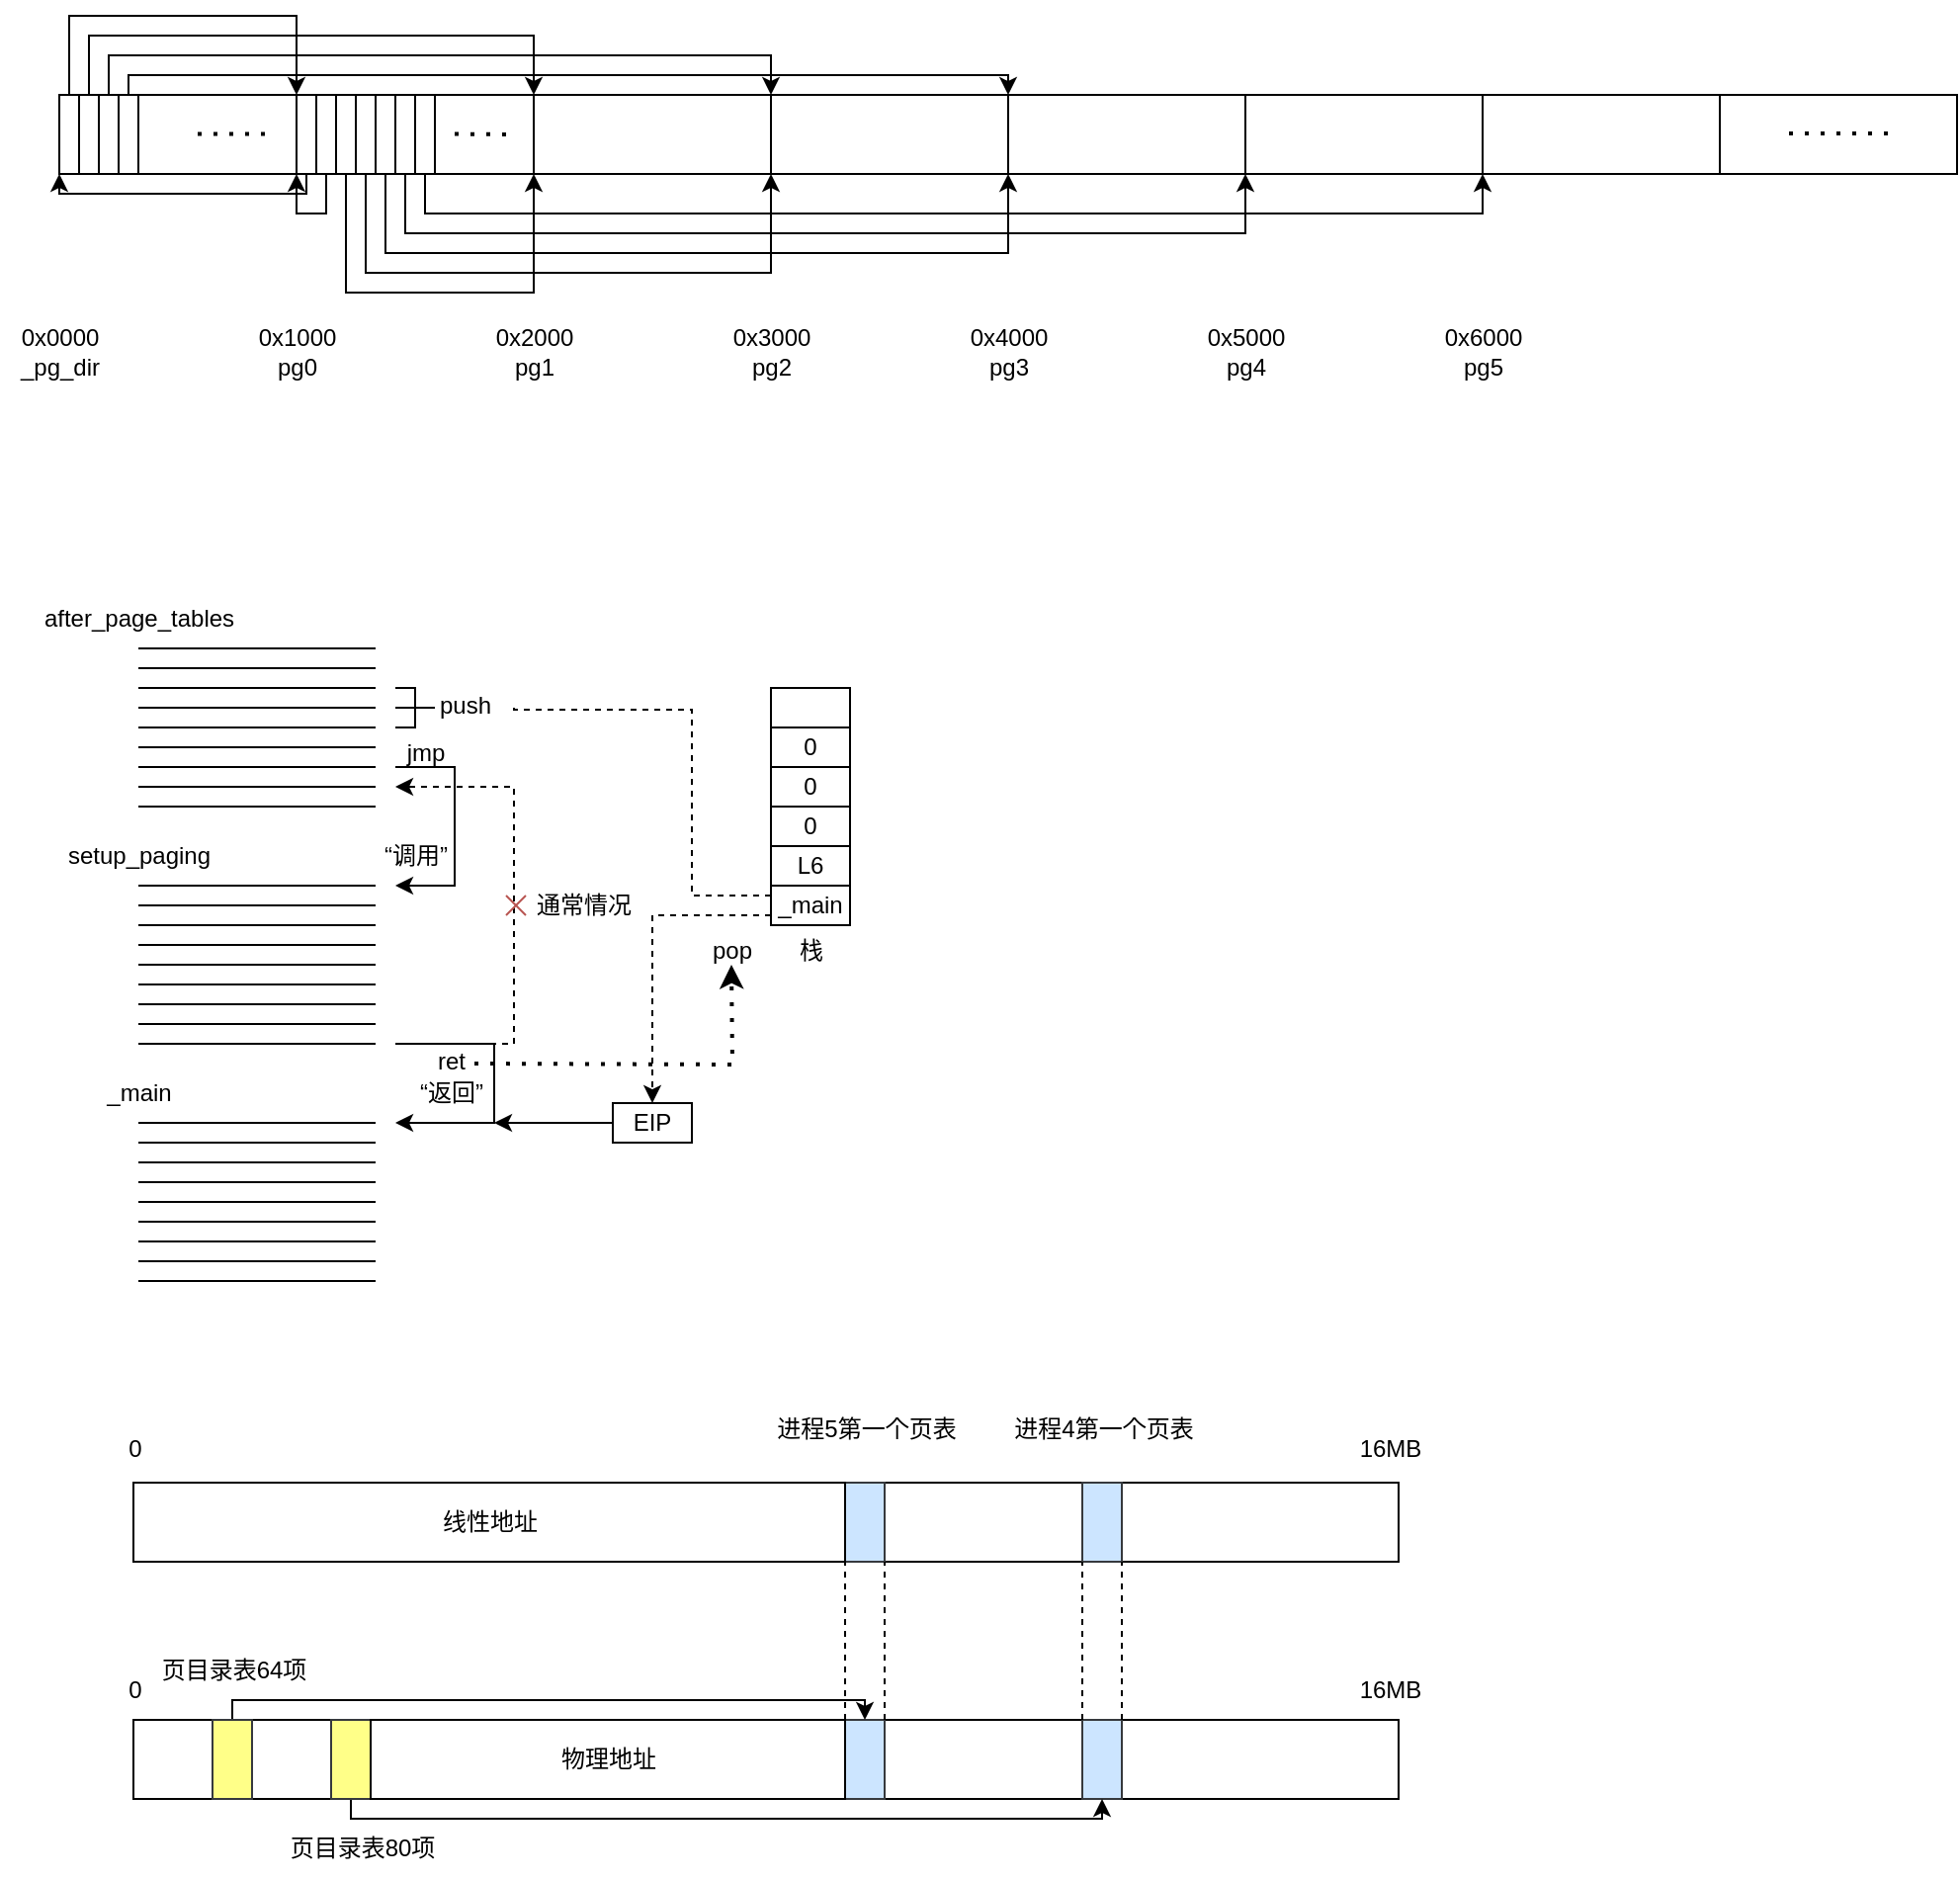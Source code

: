 <mxfile version="25.0.2">
  <diagram name="第 1 页" id="0mdn7ULzNLAXXM_rNK-b">
    <mxGraphModel dx="1332" dy="1032" grid="0" gridSize="10" guides="1" tooltips="1" connect="1" arrows="1" fold="1" page="0" pageScale="1" pageWidth="1169" pageHeight="827" math="0" shadow="0">
      <root>
        <mxCell id="0" />
        <mxCell id="1" parent="0" />
        <mxCell id="icUlsxyC_yq-rdmIvHmY-1" value="" style="rounded=0;whiteSpace=wrap;html=1;" parent="1" vertex="1">
          <mxGeometry x="120" y="120" width="120" height="40" as="geometry" />
        </mxCell>
        <mxCell id="icUlsxyC_yq-rdmIvHmY-2" value="" style="rounded=0;whiteSpace=wrap;html=1;" parent="1" vertex="1">
          <mxGeometry x="240" y="120" width="120" height="40" as="geometry" />
        </mxCell>
        <mxCell id="icUlsxyC_yq-rdmIvHmY-3" value="" style="rounded=0;whiteSpace=wrap;html=1;" parent="1" vertex="1">
          <mxGeometry x="360" y="120" width="120" height="40" as="geometry" />
        </mxCell>
        <mxCell id="icUlsxyC_yq-rdmIvHmY-4" value="" style="rounded=0;whiteSpace=wrap;html=1;" parent="1" vertex="1">
          <mxGeometry x="480" y="120" width="120" height="40" as="geometry" />
        </mxCell>
        <mxCell id="icUlsxyC_yq-rdmIvHmY-5" value="" style="rounded=0;whiteSpace=wrap;html=1;" parent="1" vertex="1">
          <mxGeometry x="600" y="120" width="120" height="40" as="geometry" />
        </mxCell>
        <mxCell id="icUlsxyC_yq-rdmIvHmY-6" value="" style="rounded=0;whiteSpace=wrap;html=1;" parent="1" vertex="1">
          <mxGeometry x="720" y="120" width="120" height="40" as="geometry" />
        </mxCell>
        <mxCell id="icUlsxyC_yq-rdmIvHmY-7" value="" style="rounded=0;whiteSpace=wrap;html=1;" parent="1" vertex="1">
          <mxGeometry x="840" y="120" width="120" height="40" as="geometry" />
        </mxCell>
        <mxCell id="icUlsxyC_yq-rdmIvHmY-8" value="" style="rounded=0;whiteSpace=wrap;html=1;" parent="1" vertex="1">
          <mxGeometry x="960" y="120" width="120" height="40" as="geometry" />
        </mxCell>
        <mxCell id="icUlsxyC_yq-rdmIvHmY-23" style="edgeStyle=orthogonalEdgeStyle;rounded=0;orthogonalLoop=1;jettySize=auto;html=1;exitX=0.5;exitY=0;exitDx=0;exitDy=0;entryX=0;entryY=0;entryDx=0;entryDy=0;" parent="1" source="icUlsxyC_yq-rdmIvHmY-9" target="icUlsxyC_yq-rdmIvHmY-13" edge="1">
          <mxGeometry relative="1" as="geometry">
            <Array as="points">
              <mxPoint x="125" y="80" />
              <mxPoint x="240" y="80" />
            </Array>
          </mxGeometry>
        </mxCell>
        <mxCell id="icUlsxyC_yq-rdmIvHmY-9" value="" style="rounded=0;whiteSpace=wrap;html=1;" parent="1" vertex="1">
          <mxGeometry x="120" y="120" width="10" height="40" as="geometry" />
        </mxCell>
        <mxCell id="icUlsxyC_yq-rdmIvHmY-24" style="edgeStyle=orthogonalEdgeStyle;rounded=0;orthogonalLoop=1;jettySize=auto;html=1;exitX=0.5;exitY=0;exitDx=0;exitDy=0;entryX=1;entryY=0;entryDx=0;entryDy=0;" parent="1" source="icUlsxyC_yq-rdmIvHmY-10" target="icUlsxyC_yq-rdmIvHmY-2" edge="1">
          <mxGeometry relative="1" as="geometry">
            <Array as="points">
              <mxPoint x="135" y="90" />
              <mxPoint x="360" y="90" />
            </Array>
          </mxGeometry>
        </mxCell>
        <mxCell id="icUlsxyC_yq-rdmIvHmY-10" value="" style="rounded=0;whiteSpace=wrap;html=1;" parent="1" vertex="1">
          <mxGeometry x="130" y="120" width="10" height="40" as="geometry" />
        </mxCell>
        <mxCell id="icUlsxyC_yq-rdmIvHmY-25" style="edgeStyle=orthogonalEdgeStyle;rounded=0;orthogonalLoop=1;jettySize=auto;html=1;exitX=0.5;exitY=0;exitDx=0;exitDy=0;entryX=0;entryY=0;entryDx=0;entryDy=0;" parent="1" source="icUlsxyC_yq-rdmIvHmY-11" target="icUlsxyC_yq-rdmIvHmY-4" edge="1">
          <mxGeometry relative="1" as="geometry" />
        </mxCell>
        <mxCell id="icUlsxyC_yq-rdmIvHmY-11" value="" style="rounded=0;whiteSpace=wrap;html=1;" parent="1" vertex="1">
          <mxGeometry x="140" y="120" width="10" height="40" as="geometry" />
        </mxCell>
        <mxCell id="icUlsxyC_yq-rdmIvHmY-26" style="edgeStyle=orthogonalEdgeStyle;rounded=0;orthogonalLoop=1;jettySize=auto;html=1;exitX=0.5;exitY=0;exitDx=0;exitDy=0;entryX=1;entryY=0;entryDx=0;entryDy=0;" parent="1" source="icUlsxyC_yq-rdmIvHmY-12" target="icUlsxyC_yq-rdmIvHmY-4" edge="1">
          <mxGeometry relative="1" as="geometry">
            <Array as="points">
              <mxPoint x="155" y="110" />
              <mxPoint x="600" y="110" />
            </Array>
          </mxGeometry>
        </mxCell>
        <mxCell id="icUlsxyC_yq-rdmIvHmY-12" value="" style="rounded=0;whiteSpace=wrap;html=1;" parent="1" vertex="1">
          <mxGeometry x="150" y="120" width="10" height="40" as="geometry" />
        </mxCell>
        <mxCell id="icUlsxyC_yq-rdmIvHmY-27" style="edgeStyle=orthogonalEdgeStyle;rounded=0;orthogonalLoop=1;jettySize=auto;html=1;exitX=0.5;exitY=1;exitDx=0;exitDy=0;entryX=0;entryY=1;entryDx=0;entryDy=0;" parent="1" source="icUlsxyC_yq-rdmIvHmY-13" target="icUlsxyC_yq-rdmIvHmY-9" edge="1">
          <mxGeometry relative="1" as="geometry">
            <Array as="points">
              <mxPoint x="245" y="170" />
              <mxPoint x="120" y="170" />
            </Array>
          </mxGeometry>
        </mxCell>
        <mxCell id="icUlsxyC_yq-rdmIvHmY-13" value="" style="rounded=0;whiteSpace=wrap;html=1;" parent="1" vertex="1">
          <mxGeometry x="240" y="120" width="10" height="40" as="geometry" />
        </mxCell>
        <mxCell id="icUlsxyC_yq-rdmIvHmY-28" style="edgeStyle=orthogonalEdgeStyle;rounded=0;orthogonalLoop=1;jettySize=auto;html=1;exitX=0.5;exitY=1;exitDx=0;exitDy=0;entryX=0;entryY=1;entryDx=0;entryDy=0;" parent="1" source="icUlsxyC_yq-rdmIvHmY-14" target="icUlsxyC_yq-rdmIvHmY-13" edge="1">
          <mxGeometry relative="1" as="geometry">
            <Array as="points">
              <mxPoint x="255" y="180" />
              <mxPoint x="240" y="180" />
            </Array>
          </mxGeometry>
        </mxCell>
        <mxCell id="icUlsxyC_yq-rdmIvHmY-14" value="" style="rounded=0;whiteSpace=wrap;html=1;" parent="1" vertex="1">
          <mxGeometry x="250" y="120" width="10" height="40" as="geometry" />
        </mxCell>
        <mxCell id="icUlsxyC_yq-rdmIvHmY-29" style="edgeStyle=orthogonalEdgeStyle;rounded=0;orthogonalLoop=1;jettySize=auto;html=1;exitX=0.5;exitY=1;exitDx=0;exitDy=0;entryX=0;entryY=1;entryDx=0;entryDy=0;" parent="1" source="icUlsxyC_yq-rdmIvHmY-15" target="icUlsxyC_yq-rdmIvHmY-3" edge="1">
          <mxGeometry relative="1" as="geometry">
            <Array as="points">
              <mxPoint x="265" y="220" />
              <mxPoint x="360" y="220" />
            </Array>
          </mxGeometry>
        </mxCell>
        <mxCell id="icUlsxyC_yq-rdmIvHmY-15" value="" style="rounded=0;whiteSpace=wrap;html=1;" parent="1" vertex="1">
          <mxGeometry x="260" y="120" width="10" height="40" as="geometry" />
        </mxCell>
        <mxCell id="icUlsxyC_yq-rdmIvHmY-30" style="edgeStyle=orthogonalEdgeStyle;rounded=0;orthogonalLoop=1;jettySize=auto;html=1;exitX=0.5;exitY=1;exitDx=0;exitDy=0;entryX=0;entryY=1;entryDx=0;entryDy=0;" parent="1" source="icUlsxyC_yq-rdmIvHmY-16" target="icUlsxyC_yq-rdmIvHmY-4" edge="1">
          <mxGeometry relative="1" as="geometry">
            <Array as="points">
              <mxPoint x="275" y="210" />
              <mxPoint x="480" y="210" />
            </Array>
          </mxGeometry>
        </mxCell>
        <mxCell id="icUlsxyC_yq-rdmIvHmY-16" value="" style="rounded=0;whiteSpace=wrap;html=1;" parent="1" vertex="1">
          <mxGeometry x="270" y="120" width="10" height="40" as="geometry" />
        </mxCell>
        <mxCell id="icUlsxyC_yq-rdmIvHmY-31" style="edgeStyle=orthogonalEdgeStyle;rounded=0;orthogonalLoop=1;jettySize=auto;html=1;exitX=0.5;exitY=1;exitDx=0;exitDy=0;entryX=0;entryY=1;entryDx=0;entryDy=0;" parent="1" source="icUlsxyC_yq-rdmIvHmY-17" target="icUlsxyC_yq-rdmIvHmY-5" edge="1">
          <mxGeometry relative="1" as="geometry">
            <Array as="points">
              <mxPoint x="285" y="200" />
              <mxPoint x="600" y="200" />
            </Array>
          </mxGeometry>
        </mxCell>
        <mxCell id="icUlsxyC_yq-rdmIvHmY-17" value="" style="rounded=0;whiteSpace=wrap;html=1;" parent="1" vertex="1">
          <mxGeometry x="280" y="120" width="10" height="40" as="geometry" />
        </mxCell>
        <mxCell id="icUlsxyC_yq-rdmIvHmY-32" style="edgeStyle=orthogonalEdgeStyle;rounded=0;orthogonalLoop=1;jettySize=auto;html=1;exitX=0.5;exitY=1;exitDx=0;exitDy=0;entryX=0;entryY=1;entryDx=0;entryDy=0;" parent="1" source="icUlsxyC_yq-rdmIvHmY-18" target="icUlsxyC_yq-rdmIvHmY-6" edge="1">
          <mxGeometry relative="1" as="geometry">
            <Array as="points">
              <mxPoint x="295" y="190" />
              <mxPoint x="720" y="190" />
            </Array>
          </mxGeometry>
        </mxCell>
        <mxCell id="icUlsxyC_yq-rdmIvHmY-18" value="" style="rounded=0;whiteSpace=wrap;html=1;" parent="1" vertex="1">
          <mxGeometry x="290" y="120" width="10" height="40" as="geometry" />
        </mxCell>
        <mxCell id="icUlsxyC_yq-rdmIvHmY-33" style="edgeStyle=orthogonalEdgeStyle;rounded=0;orthogonalLoop=1;jettySize=auto;html=1;exitX=0.5;exitY=1;exitDx=0;exitDy=0;entryX=1;entryY=1;entryDx=0;entryDy=0;" parent="1" source="icUlsxyC_yq-rdmIvHmY-19" target="icUlsxyC_yq-rdmIvHmY-6" edge="1">
          <mxGeometry relative="1" as="geometry" />
        </mxCell>
        <mxCell id="icUlsxyC_yq-rdmIvHmY-19" value="" style="rounded=0;whiteSpace=wrap;html=1;" parent="1" vertex="1">
          <mxGeometry x="300" y="120" width="10" height="40" as="geometry" />
        </mxCell>
        <mxCell id="icUlsxyC_yq-rdmIvHmY-21" value="" style="endArrow=none;dashed=1;html=1;dashPattern=1 3;strokeWidth=2;rounded=0;" parent="1" edge="1">
          <mxGeometry width="50" height="50" relative="1" as="geometry">
            <mxPoint x="190" y="139.76" as="sourcePoint" />
            <mxPoint x="230" y="139.76" as="targetPoint" />
          </mxGeometry>
        </mxCell>
        <mxCell id="icUlsxyC_yq-rdmIvHmY-22" value="" style="endArrow=none;dashed=1;html=1;dashPattern=1 3;strokeWidth=2;rounded=0;" parent="1" edge="1">
          <mxGeometry width="50" height="50" relative="1" as="geometry">
            <mxPoint x="320" y="139.76" as="sourcePoint" />
            <mxPoint x="350" y="140" as="targetPoint" />
          </mxGeometry>
        </mxCell>
        <mxCell id="icUlsxyC_yq-rdmIvHmY-34" value="" style="endArrow=none;dashed=1;html=1;dashPattern=1 3;strokeWidth=2;rounded=0;" parent="1" edge="1">
          <mxGeometry width="50" height="50" relative="1" as="geometry">
            <mxPoint x="995" y="139.55" as="sourcePoint" />
            <mxPoint x="1045" y="139.55" as="targetPoint" />
          </mxGeometry>
        </mxCell>
        <mxCell id="icUlsxyC_yq-rdmIvHmY-35" value="0x0000&lt;div&gt;_pg_dir&lt;/div&gt;" style="text;html=1;align=center;verticalAlign=middle;resizable=0;points=[];autosize=1;strokeColor=none;fillColor=none;" parent="1" vertex="1">
          <mxGeometry x="90" y="230" width="60" height="40" as="geometry" />
        </mxCell>
        <mxCell id="icUlsxyC_yq-rdmIvHmY-36" value="0x1000&lt;div&gt;pg0&lt;/div&gt;" style="text;html=1;align=center;verticalAlign=middle;resizable=0;points=[];autosize=1;strokeColor=none;fillColor=none;" parent="1" vertex="1">
          <mxGeometry x="210" y="230" width="60" height="40" as="geometry" />
        </mxCell>
        <mxCell id="icUlsxyC_yq-rdmIvHmY-37" value="0x2000&lt;div&gt;pg1&lt;/div&gt;" style="text;html=1;align=center;verticalAlign=middle;resizable=0;points=[];autosize=1;strokeColor=none;fillColor=none;" parent="1" vertex="1">
          <mxGeometry x="330" y="230" width="60" height="40" as="geometry" />
        </mxCell>
        <mxCell id="icUlsxyC_yq-rdmIvHmY-38" value="0x3000&lt;div&gt;pg2&lt;/div&gt;" style="text;html=1;align=center;verticalAlign=middle;resizable=0;points=[];autosize=1;strokeColor=none;fillColor=none;" parent="1" vertex="1">
          <mxGeometry x="450" y="230" width="60" height="40" as="geometry" />
        </mxCell>
        <mxCell id="icUlsxyC_yq-rdmIvHmY-39" value="0x4000&lt;div&gt;pg3&lt;/div&gt;" style="text;html=1;align=center;verticalAlign=middle;resizable=0;points=[];autosize=1;strokeColor=none;fillColor=none;" parent="1" vertex="1">
          <mxGeometry x="570" y="230" width="60" height="40" as="geometry" />
        </mxCell>
        <mxCell id="icUlsxyC_yq-rdmIvHmY-40" value="0x5000&lt;div&gt;pg4&lt;/div&gt;" style="text;html=1;align=center;verticalAlign=middle;resizable=0;points=[];autosize=1;strokeColor=none;fillColor=none;" parent="1" vertex="1">
          <mxGeometry x="690" y="230" width="60" height="40" as="geometry" />
        </mxCell>
        <mxCell id="icUlsxyC_yq-rdmIvHmY-41" value="0x6000&lt;div&gt;pg5&lt;/div&gt;" style="text;html=1;align=center;verticalAlign=middle;resizable=0;points=[];autosize=1;strokeColor=none;fillColor=none;" parent="1" vertex="1">
          <mxGeometry x="810" y="230" width="60" height="40" as="geometry" />
        </mxCell>
        <mxCell id="AcQ2coQQ4TQe-I6zChpi-1" value="" style="endArrow=none;html=1;rounded=0;" edge="1" parent="1">
          <mxGeometry width="50" height="50" relative="1" as="geometry">
            <mxPoint x="160" y="400" as="sourcePoint" />
            <mxPoint x="280" y="400" as="targetPoint" />
          </mxGeometry>
        </mxCell>
        <mxCell id="AcQ2coQQ4TQe-I6zChpi-2" value="" style="endArrow=none;html=1;rounded=0;" edge="1" parent="1">
          <mxGeometry width="50" height="50" relative="1" as="geometry">
            <mxPoint x="160" y="410" as="sourcePoint" />
            <mxPoint x="280" y="410" as="targetPoint" />
          </mxGeometry>
        </mxCell>
        <mxCell id="AcQ2coQQ4TQe-I6zChpi-3" value="" style="endArrow=none;html=1;rounded=0;" edge="1" parent="1">
          <mxGeometry width="50" height="50" relative="1" as="geometry">
            <mxPoint x="160" y="420" as="sourcePoint" />
            <mxPoint x="280" y="420" as="targetPoint" />
          </mxGeometry>
        </mxCell>
        <mxCell id="AcQ2coQQ4TQe-I6zChpi-4" value="" style="endArrow=none;html=1;rounded=0;" edge="1" parent="1">
          <mxGeometry width="50" height="50" relative="1" as="geometry">
            <mxPoint x="160" y="430" as="sourcePoint" />
            <mxPoint x="280" y="430" as="targetPoint" />
          </mxGeometry>
        </mxCell>
        <mxCell id="AcQ2coQQ4TQe-I6zChpi-5" value="" style="endArrow=none;html=1;rounded=0;" edge="1" parent="1">
          <mxGeometry width="50" height="50" relative="1" as="geometry">
            <mxPoint x="160" y="440" as="sourcePoint" />
            <mxPoint x="280" y="440" as="targetPoint" />
          </mxGeometry>
        </mxCell>
        <mxCell id="AcQ2coQQ4TQe-I6zChpi-6" value="" style="endArrow=none;html=1;rounded=0;" edge="1" parent="1">
          <mxGeometry width="50" height="50" relative="1" as="geometry">
            <mxPoint x="160" y="450" as="sourcePoint" />
            <mxPoint x="280" y="450" as="targetPoint" />
          </mxGeometry>
        </mxCell>
        <mxCell id="AcQ2coQQ4TQe-I6zChpi-7" value="" style="endArrow=none;html=1;rounded=0;" edge="1" parent="1">
          <mxGeometry width="50" height="50" relative="1" as="geometry">
            <mxPoint x="160" y="460" as="sourcePoint" />
            <mxPoint x="280" y="460" as="targetPoint" />
          </mxGeometry>
        </mxCell>
        <mxCell id="AcQ2coQQ4TQe-I6zChpi-8" value="" style="endArrow=none;html=1;rounded=0;" edge="1" parent="1">
          <mxGeometry width="50" height="50" relative="1" as="geometry">
            <mxPoint x="160" y="470" as="sourcePoint" />
            <mxPoint x="280" y="470" as="targetPoint" />
          </mxGeometry>
        </mxCell>
        <mxCell id="AcQ2coQQ4TQe-I6zChpi-9" value="" style="endArrow=none;html=1;rounded=0;" edge="1" parent="1">
          <mxGeometry width="50" height="50" relative="1" as="geometry">
            <mxPoint x="160" y="520" as="sourcePoint" />
            <mxPoint x="280" y="520" as="targetPoint" />
          </mxGeometry>
        </mxCell>
        <mxCell id="AcQ2coQQ4TQe-I6zChpi-10" value="" style="endArrow=none;html=1;rounded=0;" edge="1" parent="1">
          <mxGeometry width="50" height="50" relative="1" as="geometry">
            <mxPoint x="160" y="530" as="sourcePoint" />
            <mxPoint x="280" y="530" as="targetPoint" />
          </mxGeometry>
        </mxCell>
        <mxCell id="AcQ2coQQ4TQe-I6zChpi-11" value="" style="endArrow=none;html=1;rounded=0;" edge="1" parent="1">
          <mxGeometry width="50" height="50" relative="1" as="geometry">
            <mxPoint x="160" y="540" as="sourcePoint" />
            <mxPoint x="280" y="540" as="targetPoint" />
          </mxGeometry>
        </mxCell>
        <mxCell id="AcQ2coQQ4TQe-I6zChpi-12" value="" style="endArrow=none;html=1;rounded=0;" edge="1" parent="1">
          <mxGeometry width="50" height="50" relative="1" as="geometry">
            <mxPoint x="160" y="550" as="sourcePoint" />
            <mxPoint x="280" y="550" as="targetPoint" />
          </mxGeometry>
        </mxCell>
        <mxCell id="AcQ2coQQ4TQe-I6zChpi-13" value="" style="endArrow=none;html=1;rounded=0;" edge="1" parent="1">
          <mxGeometry width="50" height="50" relative="1" as="geometry">
            <mxPoint x="160" y="560" as="sourcePoint" />
            <mxPoint x="280" y="560" as="targetPoint" />
          </mxGeometry>
        </mxCell>
        <mxCell id="AcQ2coQQ4TQe-I6zChpi-14" value="" style="endArrow=none;html=1;rounded=0;" edge="1" parent="1">
          <mxGeometry width="50" height="50" relative="1" as="geometry">
            <mxPoint x="160" y="570" as="sourcePoint" />
            <mxPoint x="280" y="570" as="targetPoint" />
          </mxGeometry>
        </mxCell>
        <mxCell id="AcQ2coQQ4TQe-I6zChpi-15" value="" style="endArrow=none;html=1;rounded=0;" edge="1" parent="1">
          <mxGeometry width="50" height="50" relative="1" as="geometry">
            <mxPoint x="160" y="580" as="sourcePoint" />
            <mxPoint x="280" y="580" as="targetPoint" />
          </mxGeometry>
        </mxCell>
        <mxCell id="AcQ2coQQ4TQe-I6zChpi-16" value="" style="endArrow=none;html=1;rounded=0;" edge="1" parent="1">
          <mxGeometry width="50" height="50" relative="1" as="geometry">
            <mxPoint x="160" y="590" as="sourcePoint" />
            <mxPoint x="280" y="590" as="targetPoint" />
          </mxGeometry>
        </mxCell>
        <mxCell id="AcQ2coQQ4TQe-I6zChpi-17" value="" style="endArrow=none;html=1;rounded=0;" edge="1" parent="1">
          <mxGeometry width="50" height="50" relative="1" as="geometry">
            <mxPoint x="160" y="640" as="sourcePoint" />
            <mxPoint x="280" y="640" as="targetPoint" />
          </mxGeometry>
        </mxCell>
        <mxCell id="AcQ2coQQ4TQe-I6zChpi-18" value="" style="endArrow=none;html=1;rounded=0;" edge="1" parent="1">
          <mxGeometry width="50" height="50" relative="1" as="geometry">
            <mxPoint x="160" y="650" as="sourcePoint" />
            <mxPoint x="280" y="650" as="targetPoint" />
          </mxGeometry>
        </mxCell>
        <mxCell id="AcQ2coQQ4TQe-I6zChpi-19" value="" style="endArrow=none;html=1;rounded=0;" edge="1" parent="1">
          <mxGeometry width="50" height="50" relative="1" as="geometry">
            <mxPoint x="160" y="660" as="sourcePoint" />
            <mxPoint x="280" y="660" as="targetPoint" />
          </mxGeometry>
        </mxCell>
        <mxCell id="AcQ2coQQ4TQe-I6zChpi-20" value="" style="endArrow=none;html=1;rounded=0;" edge="1" parent="1">
          <mxGeometry width="50" height="50" relative="1" as="geometry">
            <mxPoint x="160" y="670" as="sourcePoint" />
            <mxPoint x="280" y="670" as="targetPoint" />
          </mxGeometry>
        </mxCell>
        <mxCell id="AcQ2coQQ4TQe-I6zChpi-21" value="" style="endArrow=none;html=1;rounded=0;" edge="1" parent="1">
          <mxGeometry width="50" height="50" relative="1" as="geometry">
            <mxPoint x="160" y="680" as="sourcePoint" />
            <mxPoint x="280" y="680" as="targetPoint" />
          </mxGeometry>
        </mxCell>
        <mxCell id="AcQ2coQQ4TQe-I6zChpi-22" value="" style="endArrow=none;html=1;rounded=0;" edge="1" parent="1">
          <mxGeometry width="50" height="50" relative="1" as="geometry">
            <mxPoint x="160" y="690" as="sourcePoint" />
            <mxPoint x="280" y="690" as="targetPoint" />
          </mxGeometry>
        </mxCell>
        <mxCell id="AcQ2coQQ4TQe-I6zChpi-23" value="" style="endArrow=none;html=1;rounded=0;" edge="1" parent="1">
          <mxGeometry width="50" height="50" relative="1" as="geometry">
            <mxPoint x="160" y="700" as="sourcePoint" />
            <mxPoint x="280" y="700" as="targetPoint" />
          </mxGeometry>
        </mxCell>
        <mxCell id="AcQ2coQQ4TQe-I6zChpi-24" value="" style="endArrow=none;html=1;rounded=0;" edge="1" parent="1">
          <mxGeometry width="50" height="50" relative="1" as="geometry">
            <mxPoint x="160" y="710" as="sourcePoint" />
            <mxPoint x="280" y="710" as="targetPoint" />
          </mxGeometry>
        </mxCell>
        <mxCell id="AcQ2coQQ4TQe-I6zChpi-25" value="after_page_tables" style="text;html=1;align=center;verticalAlign=middle;resizable=0;points=[];autosize=1;strokeColor=none;fillColor=none;" vertex="1" parent="1">
          <mxGeometry x="100" y="370" width="120" height="30" as="geometry" />
        </mxCell>
        <mxCell id="AcQ2coQQ4TQe-I6zChpi-26" value="setup_paging" style="text;html=1;align=center;verticalAlign=middle;resizable=0;points=[];autosize=1;strokeColor=none;fillColor=none;" vertex="1" parent="1">
          <mxGeometry x="110" y="490" width="100" height="30" as="geometry" />
        </mxCell>
        <mxCell id="AcQ2coQQ4TQe-I6zChpi-27" value="_main" style="text;html=1;align=center;verticalAlign=middle;resizable=0;points=[];autosize=1;strokeColor=none;fillColor=none;" vertex="1" parent="1">
          <mxGeometry x="130" y="610" width="60" height="30" as="geometry" />
        </mxCell>
        <mxCell id="AcQ2coQQ4TQe-I6zChpi-28" value="" style="endArrow=classic;html=1;rounded=0;edgeStyle=orthogonalEdgeStyle;" edge="1" parent="1">
          <mxGeometry width="50" height="50" relative="1" as="geometry">
            <mxPoint x="290" y="460" as="sourcePoint" />
            <mxPoint x="290" y="520" as="targetPoint" />
            <Array as="points">
              <mxPoint x="320" y="460" />
              <mxPoint x="320" y="520" />
            </Array>
          </mxGeometry>
        </mxCell>
        <mxCell id="AcQ2coQQ4TQe-I6zChpi-29" value="jmp" style="text;html=1;align=center;verticalAlign=middle;resizable=0;points=[];autosize=1;strokeColor=none;fillColor=none;" vertex="1" parent="1">
          <mxGeometry x="285" y="438" width="40" height="30" as="geometry" />
        </mxCell>
        <mxCell id="AcQ2coQQ4TQe-I6zChpi-31" value="" style="endArrow=none;html=1;rounded=0;edgeStyle=orthogonalEdgeStyle;" edge="1" parent="1">
          <mxGeometry width="50" height="50" relative="1" as="geometry">
            <mxPoint x="290" y="420" as="sourcePoint" />
            <mxPoint x="310" y="430" as="targetPoint" />
            <Array as="points">
              <mxPoint x="300" y="420" />
              <mxPoint x="300" y="430" />
            </Array>
          </mxGeometry>
        </mxCell>
        <mxCell id="AcQ2coQQ4TQe-I6zChpi-32" value="" style="endArrow=none;html=1;rounded=0;edgeStyle=orthogonalEdgeStyle;" edge="1" parent="1">
          <mxGeometry width="50" height="50" relative="1" as="geometry">
            <mxPoint x="290" y="430" as="sourcePoint" />
            <mxPoint x="310" y="430" as="targetPoint" />
            <Array as="points">
              <mxPoint x="290" y="430" />
              <mxPoint x="320" y="430" />
            </Array>
          </mxGeometry>
        </mxCell>
        <mxCell id="AcQ2coQQ4TQe-I6zChpi-34" value="" style="endArrow=none;html=1;rounded=0;edgeStyle=orthogonalEdgeStyle;" edge="1" parent="1">
          <mxGeometry width="50" height="50" relative="1" as="geometry">
            <mxPoint x="290" y="440" as="sourcePoint" />
            <mxPoint x="310" y="430" as="targetPoint" />
            <Array as="points">
              <mxPoint x="300" y="440" />
              <mxPoint x="300" y="430" />
            </Array>
          </mxGeometry>
        </mxCell>
        <mxCell id="AcQ2coQQ4TQe-I6zChpi-35" value="push" style="text;html=1;align=center;verticalAlign=middle;resizable=0;points=[];autosize=1;strokeColor=none;fillColor=none;" vertex="1" parent="1">
          <mxGeometry x="300" y="414" width="50" height="30" as="geometry" />
        </mxCell>
        <mxCell id="AcQ2coQQ4TQe-I6zChpi-36" value="" style="rounded=0;whiteSpace=wrap;html=1;" vertex="1" parent="1">
          <mxGeometry x="480" y="420" width="40" height="20" as="geometry" />
        </mxCell>
        <mxCell id="AcQ2coQQ4TQe-I6zChpi-37" value="0" style="rounded=0;whiteSpace=wrap;html=1;" vertex="1" parent="1">
          <mxGeometry x="480" y="440" width="40" height="20" as="geometry" />
        </mxCell>
        <mxCell id="AcQ2coQQ4TQe-I6zChpi-38" value="0" style="rounded=0;whiteSpace=wrap;html=1;" vertex="1" parent="1">
          <mxGeometry x="480" y="460" width="40" height="20" as="geometry" />
        </mxCell>
        <mxCell id="AcQ2coQQ4TQe-I6zChpi-39" value="0" style="rounded=0;whiteSpace=wrap;html=1;" vertex="1" parent="1">
          <mxGeometry x="480" y="480" width="40" height="20" as="geometry" />
        </mxCell>
        <mxCell id="AcQ2coQQ4TQe-I6zChpi-40" value="L6" style="rounded=0;whiteSpace=wrap;html=1;" vertex="1" parent="1">
          <mxGeometry x="480" y="500" width="40" height="20" as="geometry" />
        </mxCell>
        <mxCell id="AcQ2coQQ4TQe-I6zChpi-59" style="edgeStyle=orthogonalEdgeStyle;rounded=0;orthogonalLoop=1;jettySize=auto;html=1;exitX=0;exitY=0.75;exitDx=0;exitDy=0;entryX=0.5;entryY=0;entryDx=0;entryDy=0;dashed=1;" edge="1" parent="1" source="AcQ2coQQ4TQe-I6zChpi-41" target="AcQ2coQQ4TQe-I6zChpi-58">
          <mxGeometry relative="1" as="geometry" />
        </mxCell>
        <mxCell id="AcQ2coQQ4TQe-I6zChpi-41" value="_main" style="rounded=0;whiteSpace=wrap;html=1;" vertex="1" parent="1">
          <mxGeometry x="480" y="520" width="40" height="20" as="geometry" />
        </mxCell>
        <mxCell id="AcQ2coQQ4TQe-I6zChpi-44" value="" style="endArrow=none;dashed=1;html=1;rounded=0;entryX=0;entryY=0.25;entryDx=0;entryDy=0;edgeStyle=orthogonalEdgeStyle;" edge="1" parent="1" target="AcQ2coQQ4TQe-I6zChpi-41">
          <mxGeometry width="50" height="50" relative="1" as="geometry">
            <mxPoint x="350" y="430" as="sourcePoint" />
            <mxPoint x="400" y="380" as="targetPoint" />
            <Array as="points">
              <mxPoint x="350" y="431" />
              <mxPoint x="440" y="431" />
              <mxPoint x="440" y="525" />
            </Array>
          </mxGeometry>
        </mxCell>
        <mxCell id="AcQ2coQQ4TQe-I6zChpi-45" value="" style="endArrow=none;html=1;rounded=0;" edge="1" parent="1">
          <mxGeometry width="50" height="50" relative="1" as="geometry">
            <mxPoint x="160" y="480" as="sourcePoint" />
            <mxPoint x="280" y="480" as="targetPoint" />
          </mxGeometry>
        </mxCell>
        <mxCell id="AcQ2coQQ4TQe-I6zChpi-46" value="" style="endArrow=none;html=1;rounded=0;" edge="1" parent="1">
          <mxGeometry width="50" height="50" relative="1" as="geometry">
            <mxPoint x="160" y="600" as="sourcePoint" />
            <mxPoint x="280" y="600" as="targetPoint" />
          </mxGeometry>
        </mxCell>
        <mxCell id="AcQ2coQQ4TQe-I6zChpi-47" value="" style="endArrow=none;html=1;rounded=0;" edge="1" parent="1">
          <mxGeometry width="50" height="50" relative="1" as="geometry">
            <mxPoint x="160" y="720" as="sourcePoint" />
            <mxPoint x="280" y="720" as="targetPoint" />
          </mxGeometry>
        </mxCell>
        <mxCell id="AcQ2coQQ4TQe-I6zChpi-48" value="" style="endArrow=classic;dashed=1;html=1;rounded=0;edgeStyle=orthogonalEdgeStyle;endFill=1;" edge="1" parent="1">
          <mxGeometry width="50" height="50" relative="1" as="geometry">
            <mxPoint x="290" y="600" as="sourcePoint" />
            <mxPoint x="290" y="470" as="targetPoint" />
            <Array as="points">
              <mxPoint x="350" y="600" />
              <mxPoint x="350" y="470" />
            </Array>
          </mxGeometry>
        </mxCell>
        <mxCell id="AcQ2coQQ4TQe-I6zChpi-49" value="通常情况" style="text;html=1;align=center;verticalAlign=middle;resizable=0;points=[];autosize=1;strokeColor=none;fillColor=none;" vertex="1" parent="1">
          <mxGeometry x="350" y="515" width="70" height="30" as="geometry" />
        </mxCell>
        <mxCell id="AcQ2coQQ4TQe-I6zChpi-52" value="" style="group" vertex="1" connectable="0" parent="1">
          <mxGeometry x="346" y="525" width="10" height="10" as="geometry" />
        </mxCell>
        <mxCell id="AcQ2coQQ4TQe-I6zChpi-50" value="" style="endArrow=none;html=1;rounded=0;fillColor=#f8cecc;strokeColor=#b85450;" edge="1" parent="AcQ2coQQ4TQe-I6zChpi-52">
          <mxGeometry width="50" height="50" relative="1" as="geometry">
            <mxPoint y="10" as="sourcePoint" />
            <mxPoint x="10" as="targetPoint" />
          </mxGeometry>
        </mxCell>
        <mxCell id="AcQ2coQQ4TQe-I6zChpi-51" value="" style="endArrow=none;html=1;rounded=0;fillColor=#f8cecc;strokeColor=#b85450;" edge="1" parent="AcQ2coQQ4TQe-I6zChpi-52">
          <mxGeometry width="50" height="50" relative="1" as="geometry">
            <mxPoint as="sourcePoint" />
            <mxPoint x="10" y="10" as="targetPoint" />
          </mxGeometry>
        </mxCell>
        <mxCell id="AcQ2coQQ4TQe-I6zChpi-54" value="ret" style="text;html=1;align=center;verticalAlign=middle;resizable=0;points=[];autosize=1;strokeColor=none;fillColor=none;" vertex="1" parent="1">
          <mxGeometry x="298" y="594" width="40" height="30" as="geometry" />
        </mxCell>
        <mxCell id="AcQ2coQQ4TQe-I6zChpi-55" value="" style="endArrow=classic;html=1;rounded=0;edgeStyle=orthogonalEdgeStyle;endFill=1;" edge="1" parent="1">
          <mxGeometry width="50" height="50" relative="1" as="geometry">
            <mxPoint x="290" y="600" as="sourcePoint" />
            <mxPoint x="290" y="640" as="targetPoint" />
            <Array as="points">
              <mxPoint x="340" y="600" />
              <mxPoint x="340" y="640" />
            </Array>
          </mxGeometry>
        </mxCell>
        <mxCell id="AcQ2coQQ4TQe-I6zChpi-56" value="" style="endArrow=classic;dashed=1;html=1;dashPattern=1 3;strokeWidth=2;rounded=0;edgeStyle=orthogonalEdgeStyle;endFill=1;" edge="1" parent="1">
          <mxGeometry width="50" height="50" relative="1" as="geometry">
            <mxPoint x="330" y="610" as="sourcePoint" />
            <mxPoint x="460" y="560" as="targetPoint" />
          </mxGeometry>
        </mxCell>
        <mxCell id="AcQ2coQQ4TQe-I6zChpi-57" value="pop" style="text;html=1;align=center;verticalAlign=middle;resizable=0;points=[];autosize=1;strokeColor=none;fillColor=none;" vertex="1" parent="1">
          <mxGeometry x="440" y="538" width="40" height="30" as="geometry" />
        </mxCell>
        <mxCell id="AcQ2coQQ4TQe-I6zChpi-61" style="edgeStyle=orthogonalEdgeStyle;rounded=0;orthogonalLoop=1;jettySize=auto;html=1;exitX=0;exitY=0.5;exitDx=0;exitDy=0;" edge="1" parent="1" source="AcQ2coQQ4TQe-I6zChpi-58">
          <mxGeometry relative="1" as="geometry">
            <mxPoint x="340" y="640" as="targetPoint" />
          </mxGeometry>
        </mxCell>
        <mxCell id="AcQ2coQQ4TQe-I6zChpi-58" value="EIP" style="rounded=0;whiteSpace=wrap;html=1;" vertex="1" parent="1">
          <mxGeometry x="400" y="630" width="40" height="20" as="geometry" />
        </mxCell>
        <mxCell id="AcQ2coQQ4TQe-I6zChpi-62" value="“返回”" style="text;html=1;align=center;verticalAlign=middle;resizable=0;points=[];autosize=1;strokeColor=none;fillColor=none;" vertex="1" parent="1">
          <mxGeometry x="288" y="610" width="60" height="30" as="geometry" />
        </mxCell>
        <mxCell id="AcQ2coQQ4TQe-I6zChpi-63" value="“调用”" style="text;html=1;align=center;verticalAlign=middle;resizable=0;points=[];autosize=1;strokeColor=none;fillColor=none;" vertex="1" parent="1">
          <mxGeometry x="270" y="490" width="60" height="30" as="geometry" />
        </mxCell>
        <mxCell id="AcQ2coQQ4TQe-I6zChpi-65" value="栈" style="text;html=1;align=center;verticalAlign=middle;resizable=0;points=[];autosize=1;strokeColor=none;fillColor=none;" vertex="1" parent="1">
          <mxGeometry x="480" y="538" width="40" height="30" as="geometry" />
        </mxCell>
        <mxCell id="AcQ2coQQ4TQe-I6zChpi-66" value="" style="rounded=0;whiteSpace=wrap;html=1;" vertex="1" parent="1">
          <mxGeometry x="157.5" y="822" width="640" height="40" as="geometry" />
        </mxCell>
        <mxCell id="AcQ2coQQ4TQe-I6zChpi-67" value="" style="rounded=0;whiteSpace=wrap;html=1;fillColor=#cce5ff;strokeColor=#36393d;" vertex="1" parent="1">
          <mxGeometry x="637.5" y="822" width="20" height="40" as="geometry" />
        </mxCell>
        <mxCell id="AcQ2coQQ4TQe-I6zChpi-68" value="" style="rounded=0;whiteSpace=wrap;html=1;fillColor=#cce5ff;strokeColor=#36393d;" vertex="1" parent="1">
          <mxGeometry x="517.5" y="822" width="20" height="40" as="geometry" />
        </mxCell>
        <mxCell id="AcQ2coQQ4TQe-I6zChpi-69" value="" style="rounded=0;whiteSpace=wrap;html=1;" vertex="1" parent="1">
          <mxGeometry x="157.5" y="942" width="640" height="40" as="geometry" />
        </mxCell>
        <mxCell id="AcQ2coQQ4TQe-I6zChpi-70" value="" style="rounded=0;whiteSpace=wrap;html=1;fillColor=#cce5ff;strokeColor=#36393d;" vertex="1" parent="1">
          <mxGeometry x="517.5" y="942" width="20" height="40" as="geometry" />
        </mxCell>
        <mxCell id="AcQ2coQQ4TQe-I6zChpi-71" value="" style="rounded=0;whiteSpace=wrap;html=1;fillColor=#cce5ff;strokeColor=#36393d;" vertex="1" parent="1">
          <mxGeometry x="637.5" y="942" width="20" height="40" as="geometry" />
        </mxCell>
        <mxCell id="AcQ2coQQ4TQe-I6zChpi-72" value="" style="endArrow=none;dashed=1;html=1;rounded=0;entryX=0;entryY=1;entryDx=0;entryDy=0;exitX=0;exitY=0;exitDx=0;exitDy=0;" edge="1" parent="1" source="AcQ2coQQ4TQe-I6zChpi-70" target="AcQ2coQQ4TQe-I6zChpi-68">
          <mxGeometry width="50" height="50" relative="1" as="geometry">
            <mxPoint x="477.5" y="932" as="sourcePoint" />
            <mxPoint x="527.5" y="882" as="targetPoint" />
          </mxGeometry>
        </mxCell>
        <mxCell id="AcQ2coQQ4TQe-I6zChpi-73" value="" style="endArrow=none;dashed=1;html=1;rounded=0;entryX=1;entryY=1;entryDx=0;entryDy=0;exitX=1;exitY=0;exitDx=0;exitDy=0;" edge="1" parent="1" source="AcQ2coQQ4TQe-I6zChpi-70" target="AcQ2coQQ4TQe-I6zChpi-68">
          <mxGeometry width="50" height="50" relative="1" as="geometry">
            <mxPoint x="527.5" y="952" as="sourcePoint" />
            <mxPoint x="527.5" y="872" as="targetPoint" />
          </mxGeometry>
        </mxCell>
        <mxCell id="AcQ2coQQ4TQe-I6zChpi-74" value="" style="endArrow=none;dashed=1;html=1;rounded=0;entryX=0.75;entryY=1;entryDx=0;entryDy=0;exitX=0.75;exitY=0;exitDx=0;exitDy=0;" edge="1" parent="1" source="AcQ2coQQ4TQe-I6zChpi-69" target="AcQ2coQQ4TQe-I6zChpi-66">
          <mxGeometry width="50" height="50" relative="1" as="geometry">
            <mxPoint x="547.5" y="952" as="sourcePoint" />
            <mxPoint x="547.5" y="872" as="targetPoint" />
          </mxGeometry>
        </mxCell>
        <mxCell id="AcQ2coQQ4TQe-I6zChpi-75" value="" style="endArrow=none;dashed=1;html=1;rounded=0;entryX=1;entryY=1;entryDx=0;entryDy=0;exitX=1;exitY=0;exitDx=0;exitDy=0;" edge="1" parent="1" source="AcQ2coQQ4TQe-I6zChpi-71" target="AcQ2coQQ4TQe-I6zChpi-67">
          <mxGeometry width="50" height="50" relative="1" as="geometry">
            <mxPoint x="647.5" y="952" as="sourcePoint" />
            <mxPoint x="647.5" y="872" as="targetPoint" />
          </mxGeometry>
        </mxCell>
        <mxCell id="AcQ2coQQ4TQe-I6zChpi-88" style="edgeStyle=orthogonalEdgeStyle;rounded=0;orthogonalLoop=1;jettySize=auto;html=1;exitX=0.5;exitY=0;exitDx=0;exitDy=0;entryX=0.5;entryY=0;entryDx=0;entryDy=0;" edge="1" parent="1" source="AcQ2coQQ4TQe-I6zChpi-76" target="AcQ2coQQ4TQe-I6zChpi-70">
          <mxGeometry relative="1" as="geometry">
            <Array as="points">
              <mxPoint x="207.5" y="932" />
              <mxPoint x="527.5" y="932" />
            </Array>
          </mxGeometry>
        </mxCell>
        <mxCell id="AcQ2coQQ4TQe-I6zChpi-76" value="" style="rounded=0;whiteSpace=wrap;html=1;fillColor=#ffff88;strokeColor=#36393d;" vertex="1" parent="1">
          <mxGeometry x="197.5" y="942" width="20" height="40" as="geometry" />
        </mxCell>
        <mxCell id="AcQ2coQQ4TQe-I6zChpi-89" style="edgeStyle=orthogonalEdgeStyle;rounded=0;orthogonalLoop=1;jettySize=auto;html=1;exitX=0.5;exitY=1;exitDx=0;exitDy=0;entryX=0.5;entryY=1;entryDx=0;entryDy=0;" edge="1" parent="1" source="AcQ2coQQ4TQe-I6zChpi-77" target="AcQ2coQQ4TQe-I6zChpi-71">
          <mxGeometry relative="1" as="geometry">
            <Array as="points">
              <mxPoint x="267.5" y="992" />
              <mxPoint x="647.5" y="992" />
            </Array>
          </mxGeometry>
        </mxCell>
        <mxCell id="AcQ2coQQ4TQe-I6zChpi-77" value="" style="rounded=0;whiteSpace=wrap;html=1;fillColor=#ffff88;strokeColor=#36393d;" vertex="1" parent="1">
          <mxGeometry x="257.5" y="942" width="20" height="40" as="geometry" />
        </mxCell>
        <mxCell id="AcQ2coQQ4TQe-I6zChpi-78" value="进程5第一个页表" style="text;html=1;align=center;verticalAlign=middle;resizable=0;points=[];autosize=1;strokeColor=none;fillColor=none;" vertex="1" parent="1">
          <mxGeometry x="472.5" y="780" width="110" height="30" as="geometry" />
        </mxCell>
        <mxCell id="AcQ2coQQ4TQe-I6zChpi-79" value="进程4第一个页表" style="text;html=1;align=center;verticalAlign=middle;resizable=0;points=[];autosize=1;strokeColor=none;fillColor=none;" vertex="1" parent="1">
          <mxGeometry x="592.5" y="780" width="110" height="30" as="geometry" />
        </mxCell>
        <mxCell id="AcQ2coQQ4TQe-I6zChpi-80" value="线性地址" style="rounded=0;whiteSpace=wrap;html=1;" vertex="1" parent="1">
          <mxGeometry x="157.5" y="822" width="360" height="40" as="geometry" />
        </mxCell>
        <mxCell id="AcQ2coQQ4TQe-I6zChpi-81" value="0" style="text;html=1;align=center;verticalAlign=middle;resizable=0;points=[];autosize=1;strokeColor=none;fillColor=none;" vertex="1" parent="1">
          <mxGeometry x="142.5" y="790" width="30" height="30" as="geometry" />
        </mxCell>
        <mxCell id="AcQ2coQQ4TQe-I6zChpi-82" value="16MB" style="text;html=1;align=center;verticalAlign=middle;resizable=0;points=[];autosize=1;strokeColor=none;fillColor=none;" vertex="1" parent="1">
          <mxGeometry x="767.5" y="790" width="50" height="30" as="geometry" />
        </mxCell>
        <mxCell id="AcQ2coQQ4TQe-I6zChpi-83" value="页目录表64项" style="text;html=1;align=center;verticalAlign=middle;resizable=0;points=[];autosize=1;strokeColor=none;fillColor=none;" vertex="1" parent="1">
          <mxGeometry x="157.5" y="902" width="100" height="30" as="geometry" />
        </mxCell>
        <mxCell id="AcQ2coQQ4TQe-I6zChpi-84" value="页目录表80项" style="text;html=1;align=center;verticalAlign=middle;resizable=0;points=[];autosize=1;strokeColor=none;fillColor=none;" vertex="1" parent="1">
          <mxGeometry x="222.5" y="992" width="100" height="30" as="geometry" />
        </mxCell>
        <mxCell id="AcQ2coQQ4TQe-I6zChpi-85" value="物理地址" style="rounded=0;whiteSpace=wrap;html=1;" vertex="1" parent="1">
          <mxGeometry x="277.5" y="942" width="240" height="40" as="geometry" />
        </mxCell>
        <mxCell id="AcQ2coQQ4TQe-I6zChpi-86" value="0" style="text;html=1;align=center;verticalAlign=middle;resizable=0;points=[];autosize=1;strokeColor=none;fillColor=none;" vertex="1" parent="1">
          <mxGeometry x="142.5" y="912" width="30" height="30" as="geometry" />
        </mxCell>
        <mxCell id="AcQ2coQQ4TQe-I6zChpi-87" value="16MB" style="text;html=1;align=center;verticalAlign=middle;resizable=0;points=[];autosize=1;strokeColor=none;fillColor=none;" vertex="1" parent="1">
          <mxGeometry x="767.5" y="912" width="50" height="30" as="geometry" />
        </mxCell>
      </root>
    </mxGraphModel>
  </diagram>
</mxfile>

